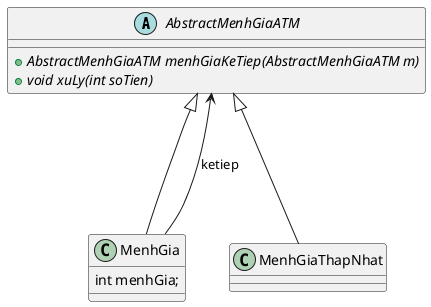 @startuml
'https://plantuml.com/class-diagram

abstract class AbstractMenhGiaATM {
    +{abstract} AbstractMenhGiaATM menhGiaKeTiep(AbstractMenhGiaATM m)
    +{abstract} void xuLy(int soTien)
}

class MenhGia {
    int menhGia;
}

class MenhGiaThapNhat {}

AbstractMenhGiaATM <|--- MenhGia
MenhGia ---> AbstractMenhGiaATM:ketiep
AbstractMenhGiaATM <|--- MenhGiaThapNhat

@enduml